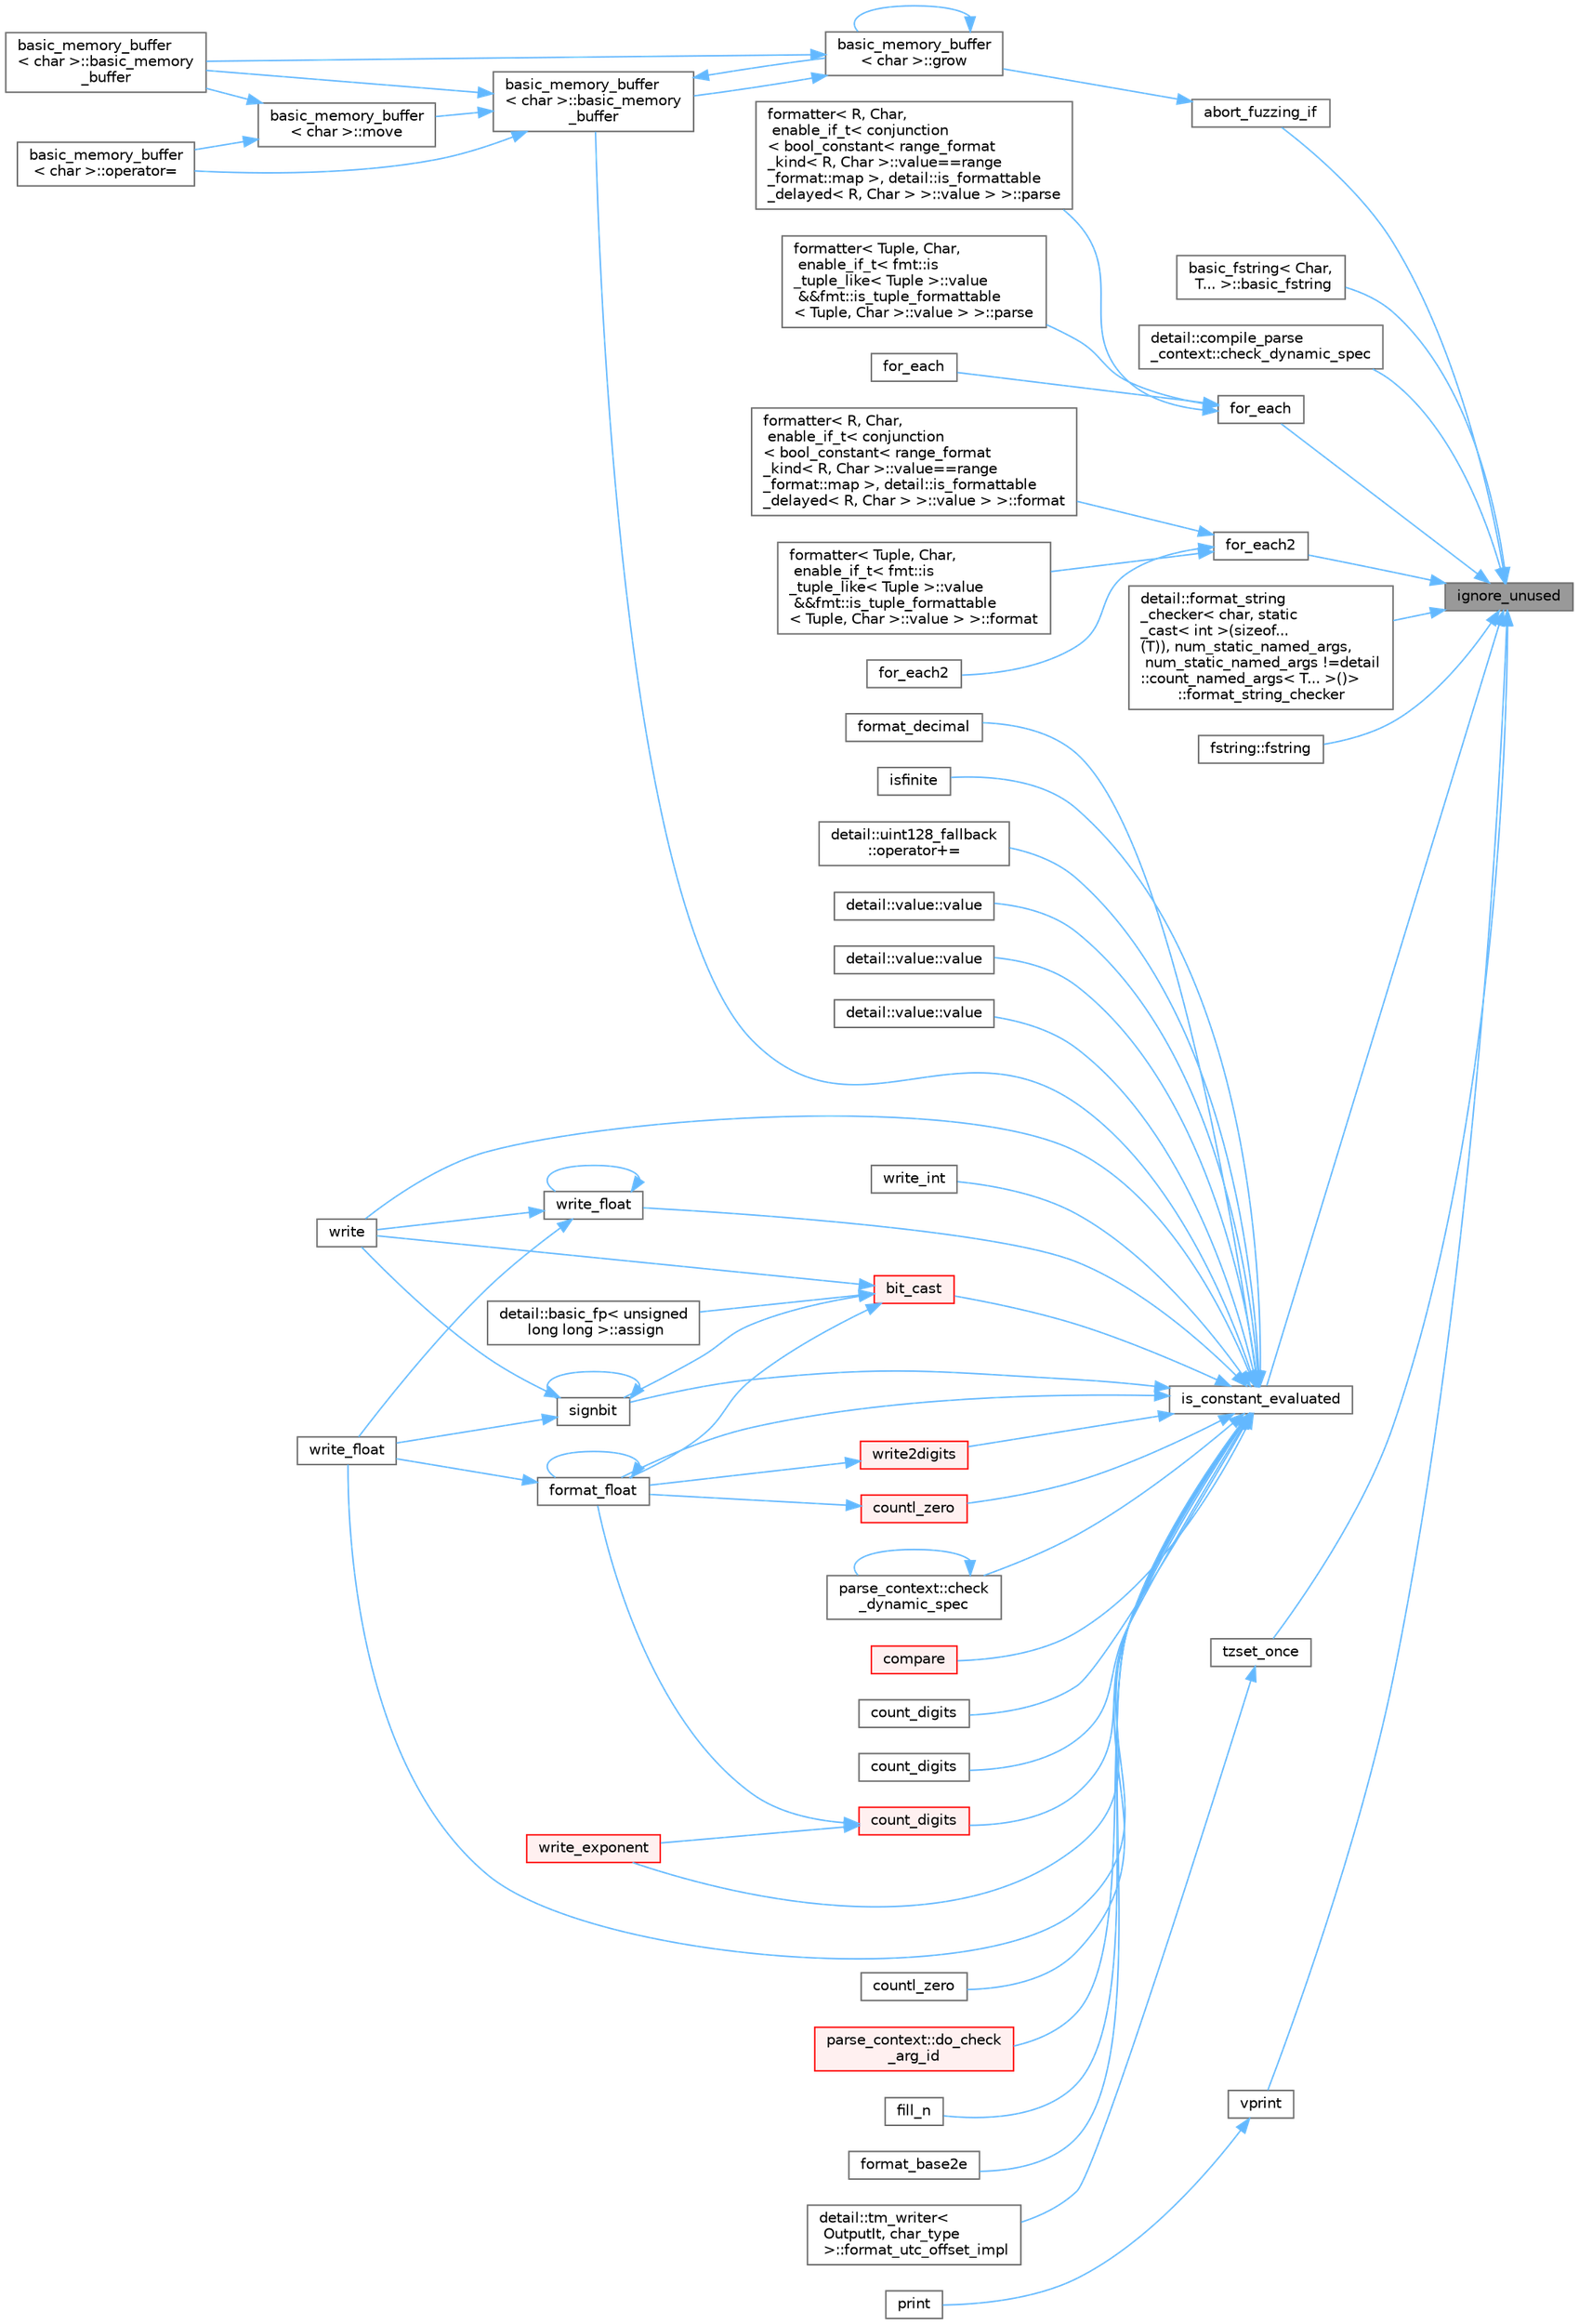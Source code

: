 digraph "ignore_unused"
{
 // LATEX_PDF_SIZE
  bgcolor="transparent";
  edge [fontname=Helvetica,fontsize=10,labelfontname=Helvetica,labelfontsize=10];
  node [fontname=Helvetica,fontsize=10,shape=box,height=0.2,width=0.4];
  rankdir="RL";
  Node1 [id="Node000001",label="ignore_unused",height=0.2,width=0.4,color="gray40", fillcolor="grey60", style="filled", fontcolor="black",tooltip=" "];
  Node1 -> Node2 [id="edge1_Node000001_Node000002",dir="back",color="steelblue1",style="solid",tooltip=" "];
  Node2 [id="Node000002",label="abort_fuzzing_if",height=0.2,width=0.4,color="grey40", fillcolor="white", style="filled",URL="$namespacedetail.html#a84f48226caf03f34fa99baa9d8d30a29",tooltip=" "];
  Node2 -> Node3 [id="edge2_Node000002_Node000003",dir="back",color="steelblue1",style="solid",tooltip=" "];
  Node3 [id="Node000003",label="basic_memory_buffer\l\< char \>::grow",height=0.2,width=0.4,color="grey40", fillcolor="white", style="filled",URL="$classbasic__memory__buffer.html#a120d9cc8b156d6d83b9dc76a211d7e8a",tooltip=" "];
  Node3 -> Node4 [id="edge3_Node000003_Node000004",dir="back",color="steelblue1",style="solid",tooltip=" "];
  Node4 [id="Node000004",label="basic_memory_buffer\l\< char \>::basic_memory\l_buffer",height=0.2,width=0.4,color="grey40", fillcolor="white", style="filled",URL="$classbasic__memory__buffer.html#ae94382d27939b96f51bc82fa5badf8bc",tooltip=" "];
  Node3 -> Node5 [id="edge4_Node000003_Node000005",dir="back",color="steelblue1",style="solid",tooltip=" "];
  Node5 [id="Node000005",label="basic_memory_buffer\l\< char \>::basic_memory\l_buffer",height=0.2,width=0.4,color="grey40", fillcolor="white", style="filled",URL="$classbasic__memory__buffer.html#ab4a6c84a7445e69dc98d420e4f12aa59",tooltip=" "];
  Node5 -> Node4 [id="edge5_Node000005_Node000004",dir="back",color="steelblue1",style="solid",tooltip=" "];
  Node5 -> Node3 [id="edge6_Node000005_Node000003",dir="back",color="steelblue1",style="solid",tooltip=" "];
  Node5 -> Node6 [id="edge7_Node000005_Node000006",dir="back",color="steelblue1",style="solid",tooltip=" "];
  Node6 [id="Node000006",label="basic_memory_buffer\l\< char \>::move",height=0.2,width=0.4,color="grey40", fillcolor="white", style="filled",URL="$classbasic__memory__buffer.html#a72128f03973fe818bb882bc8130f0b86",tooltip=" "];
  Node6 -> Node4 [id="edge8_Node000006_Node000004",dir="back",color="steelblue1",style="solid",tooltip=" "];
  Node6 -> Node7 [id="edge9_Node000006_Node000007",dir="back",color="steelblue1",style="solid",tooltip=" "];
  Node7 [id="Node000007",label="basic_memory_buffer\l\< char \>::operator=",height=0.2,width=0.4,color="grey40", fillcolor="white", style="filled",URL="$classbasic__memory__buffer.html#a9ac2316598f0b4aae00fc99d1787c91b",tooltip=" "];
  Node5 -> Node7 [id="edge10_Node000005_Node000007",dir="back",color="steelblue1",style="solid",tooltip=" "];
  Node3 -> Node3 [id="edge11_Node000003_Node000003",dir="back",color="steelblue1",style="solid",tooltip=" "];
  Node1 -> Node8 [id="edge12_Node000001_Node000008",dir="back",color="steelblue1",style="solid",tooltip=" "];
  Node8 [id="Node000008",label="basic_fstring\< Char,\l T... \>::basic_fstring",height=0.2,width=0.4,color="grey40", fillcolor="white", style="filled",URL="$structbasic__fstring.html#ab7f45f662b7443f4555a1a139d8dd0bc",tooltip=" "];
  Node1 -> Node9 [id="edge13_Node000001_Node000009",dir="back",color="steelblue1",style="solid",tooltip=" "];
  Node9 [id="Node000009",label="detail::compile_parse\l_context::check_dynamic_spec",height=0.2,width=0.4,color="grey40", fillcolor="white", style="filled",URL="$classdetail_1_1compile__parse__context.html#ab75db4217e59147b8daa6e39102a3241",tooltip=" "];
  Node1 -> Node10 [id="edge14_Node000001_Node000010",dir="back",color="steelblue1",style="solid",tooltip=" "];
  Node10 [id="Node000010",label="for_each",height=0.2,width=0.4,color="grey40", fillcolor="white", style="filled",URL="$namespacedetail.html#aeb21be47b4a0e753af033f2f6c52dc41",tooltip=" "];
  Node10 -> Node11 [id="edge15_Node000010_Node000011",dir="back",color="steelblue1",style="solid",tooltip=" "];
  Node11 [id="Node000011",label="for_each",height=0.2,width=0.4,color="grey40", fillcolor="white", style="filled",URL="$namespacedetail.html#a01a3fc556b1a17c23cf575e2e0747ed1",tooltip=" "];
  Node10 -> Node12 [id="edge16_Node000010_Node000012",dir="back",color="steelblue1",style="solid",tooltip=" "];
  Node12 [id="Node000012",label="formatter\< R, Char,\l enable_if_t\< conjunction\l\< bool_constant\< range_format\l_kind\< R, Char \>::value==range\l_format::map \>, detail::is_formattable\l_delayed\< R, Char \> \>::value \> \>::parse",height=0.2,width=0.4,color="grey40", fillcolor="white", style="filled",URL="$structformatter_3_01_r_00_01_char_00_01enable__if__t_3_01conjunction_3_01bool__constant_3_01rang682dfa2fd4997d6674e20e6d81a60e99.html#a8ab971982084b0d00677071064adc679",tooltip=" "];
  Node10 -> Node13 [id="edge17_Node000010_Node000013",dir="back",color="steelblue1",style="solid",tooltip=" "];
  Node13 [id="Node000013",label="formatter\< Tuple, Char,\l enable_if_t\< fmt::is\l_tuple_like\< Tuple \>::value\l &&fmt::is_tuple_formattable\l\< Tuple, Char \>::value \> \>::parse",height=0.2,width=0.4,color="grey40", fillcolor="white", style="filled",URL="$structformatter_3_01_tuple_00_01_char_00_01enable__if__t_3_01fmt_1_1is__tuple__like_3_01_tuple_0858257f959bf6fea2bf2f677029fa45e.html#a8ab971982084b0d00677071064adc679",tooltip=" "];
  Node1 -> Node14 [id="edge18_Node000001_Node000014",dir="back",color="steelblue1",style="solid",tooltip=" "];
  Node14 [id="Node000014",label="for_each2",height=0.2,width=0.4,color="grey40", fillcolor="white", style="filled",URL="$namespacedetail.html#aa1881623e4a32cf3c22983a949361149",tooltip=" "];
  Node14 -> Node15 [id="edge19_Node000014_Node000015",dir="back",color="steelblue1",style="solid",tooltip=" "];
  Node15 [id="Node000015",label="for_each2",height=0.2,width=0.4,color="grey40", fillcolor="white", style="filled",URL="$namespacedetail.html#ad91f8b6f1818786ac069451c8deaf6e2",tooltip=" "];
  Node14 -> Node16 [id="edge20_Node000014_Node000016",dir="back",color="steelblue1",style="solid",tooltip=" "];
  Node16 [id="Node000016",label="formatter\< R, Char,\l enable_if_t\< conjunction\l\< bool_constant\< range_format\l_kind\< R, Char \>::value==range\l_format::map \>, detail::is_formattable\l_delayed\< R, Char \> \>::value \> \>::format",height=0.2,width=0.4,color="grey40", fillcolor="white", style="filled",URL="$structformatter_3_01_r_00_01_char_00_01enable__if__t_3_01conjunction_3_01bool__constant_3_01rang682dfa2fd4997d6674e20e6d81a60e99.html#a81ac6098102ec316574a1a9f94bf0211",tooltip=" "];
  Node14 -> Node17 [id="edge21_Node000014_Node000017",dir="back",color="steelblue1",style="solid",tooltip=" "];
  Node17 [id="Node000017",label="formatter\< Tuple, Char,\l enable_if_t\< fmt::is\l_tuple_like\< Tuple \>::value\l &&fmt::is_tuple_formattable\l\< Tuple, Char \>::value \> \>::format",height=0.2,width=0.4,color="grey40", fillcolor="white", style="filled",URL="$structformatter_3_01_tuple_00_01_char_00_01enable__if__t_3_01fmt_1_1is__tuple__like_3_01_tuple_0858257f959bf6fea2bf2f677029fa45e.html#aaed9a154dbcbbe9aceb075aad7bb2f9d",tooltip=" "];
  Node1 -> Node18 [id="edge22_Node000001_Node000018",dir="back",color="steelblue1",style="solid",tooltip=" "];
  Node18 [id="Node000018",label="detail::format_string\l_checker\< char, static\l_cast\< int \>(sizeof...\l(T)), num_static_named_args,\l num_static_named_args !=detail\l::count_named_args\< T... \>()\>\l::format_string_checker",height=0.2,width=0.4,color="grey40", fillcolor="white", style="filled",URL="$classdetail_1_1format__string__checker.html#a1fb7d3a19c511fca6e49df7c47d417ca",tooltip=" "];
  Node1 -> Node19 [id="edge23_Node000001_Node000019",dir="back",color="steelblue1",style="solid",tooltip=" "];
  Node19 [id="Node000019",label="fstring::fstring",height=0.2,width=0.4,color="grey40", fillcolor="white", style="filled",URL="$structfstring.html#a035cd97b58de31e59b5458a3c837cbff",tooltip=" "];
  Node1 -> Node20 [id="edge24_Node000001_Node000020",dir="back",color="steelblue1",style="solid",tooltip=" "];
  Node20 [id="Node000020",label="is_constant_evaluated",height=0.2,width=0.4,color="grey40", fillcolor="white", style="filled",URL="$namespacedetail.html#aa88c553e0935b1aa6f21ac8045cf2335",tooltip=" "];
  Node20 -> Node5 [id="edge25_Node000020_Node000005",dir="back",color="steelblue1",style="solid",tooltip=" "];
  Node20 -> Node21 [id="edge26_Node000020_Node000021",dir="back",color="steelblue1",style="solid",tooltip=" "];
  Node21 [id="Node000021",label="bit_cast",height=0.2,width=0.4,color="red", fillcolor="#FFF0F0", style="filled",URL="$namespacedetail.html#a68cc0da968a823f01db50bc3958c996a",tooltip=" "];
  Node21 -> Node22 [id="edge27_Node000021_Node000022",dir="back",color="steelblue1",style="solid",tooltip=" "];
  Node22 [id="Node000022",label="detail::basic_fp\< unsigned\l long long \>::assign",height=0.2,width=0.4,color="grey40", fillcolor="white", style="filled",URL="$structdetail_1_1basic__fp.html#ae4a39682504a114dff51693d7d53ebb0",tooltip=" "];
  Node21 -> Node24 [id="edge28_Node000021_Node000024",dir="back",color="steelblue1",style="solid",tooltip=" "];
  Node24 [id="Node000024",label="format_float",height=0.2,width=0.4,color="grey40", fillcolor="white", style="filled",URL="$namespacedetail.html#a6f5e9a91b995411cd8aa9d6870e8bcdd",tooltip=" "];
  Node24 -> Node24 [id="edge29_Node000024_Node000024",dir="back",color="steelblue1",style="solid",tooltip=" "];
  Node24 -> Node25 [id="edge30_Node000024_Node000025",dir="back",color="steelblue1",style="solid",tooltip=" "];
  Node25 [id="Node000025",label="write_float",height=0.2,width=0.4,color="grey40", fillcolor="white", style="filled",URL="$namespacedetail.html#a503a3fdae408f07dae7003840f786b53",tooltip=" "];
  Node21 -> Node122 [id="edge31_Node000021_Node000122",dir="back",color="steelblue1",style="solid",tooltip=" "];
  Node122 [id="Node000122",label="signbit",height=0.2,width=0.4,color="grey40", fillcolor="white", style="filled",URL="$namespacedetail.html#a9dffefc41110dec0e760d10e635de1a3",tooltip=" "];
  Node122 -> Node122 [id="edge32_Node000122_Node000122",dir="back",color="steelblue1",style="solid",tooltip=" "];
  Node122 -> Node123 [id="edge33_Node000122_Node000123",dir="back",color="steelblue1",style="solid",tooltip=" "];
  Node123 [id="Node000123",label="write",height=0.2,width=0.4,color="grey40", fillcolor="white", style="filled",URL="$namespacedetail.html#a6da38163e1b603603b3deb3d8ad67b30",tooltip=" "];
  Node122 -> Node25 [id="edge34_Node000122_Node000025",dir="back",color="steelblue1",style="solid",tooltip=" "];
  Node21 -> Node123 [id="edge35_Node000021_Node000123",dir="back",color="steelblue1",style="solid",tooltip=" "];
  Node20 -> Node126 [id="edge36_Node000020_Node000126",dir="back",color="steelblue1",style="solid",tooltip=" "];
  Node126 [id="Node000126",label="parse_context::check\l_dynamic_spec",height=0.2,width=0.4,color="grey40", fillcolor="white", style="filled",URL="$classparse__context.html#ab75db4217e59147b8daa6e39102a3241",tooltip=" "];
  Node126 -> Node126 [id="edge37_Node000126_Node000126",dir="back",color="steelblue1",style="solid",tooltip=" "];
  Node20 -> Node127 [id="edge38_Node000020_Node000127",dir="back",color="steelblue1",style="solid",tooltip=" "];
  Node127 [id="Node000127",label="compare",height=0.2,width=0.4,color="red", fillcolor="#FFF0F0", style="filled",URL="$namespacedetail.html#a7725ab980186ad9da0c310532b9d7968",tooltip=" "];
  Node20 -> Node131 [id="edge39_Node000020_Node000131",dir="back",color="steelblue1",style="solid",tooltip=" "];
  Node131 [id="Node000131",label="count_digits",height=0.2,width=0.4,color="grey40", fillcolor="white", style="filled",URL="$namespacedetail.html#a150e43b59e1fb980a008f1e2ebc71749",tooltip=" "];
  Node20 -> Node132 [id="edge40_Node000020_Node000132",dir="back",color="steelblue1",style="solid",tooltip=" "];
  Node132 [id="Node000132",label="count_digits",height=0.2,width=0.4,color="grey40", fillcolor="white", style="filled",URL="$namespacedetail.html#a700ca97a486ad20d8b03fcdcd8931956",tooltip=" "];
  Node20 -> Node133 [id="edge41_Node000020_Node000133",dir="back",color="steelblue1",style="solid",tooltip=" "];
  Node133 [id="Node000133",label="count_digits",height=0.2,width=0.4,color="red", fillcolor="#FFF0F0", style="filled",URL="$namespacedetail.html#a38d4dda9709bd099ccaa8307de424263",tooltip=" "];
  Node133 -> Node24 [id="edge42_Node000133_Node000024",dir="back",color="steelblue1",style="solid",tooltip=" "];
  Node133 -> Node145 [id="edge43_Node000133_Node000145",dir="back",color="steelblue1",style="solid",tooltip=" "];
  Node145 [id="Node000145",label="write_exponent",height=0.2,width=0.4,color="red", fillcolor="#FFF0F0", style="filled",URL="$namespacedetail.html#a3192eeff8d0794148fef5e2d9f681f72",tooltip=" "];
  Node20 -> Node172 [id="edge44_Node000020_Node000172",dir="back",color="steelblue1",style="solid",tooltip=" "];
  Node172 [id="Node000172",label="countl_zero",height=0.2,width=0.4,color="red", fillcolor="#FFF0F0", style="filled",URL="$namespacedetail.html#a5c2791e3ff8dfd514d42caf15e1c5dd3",tooltip=" "];
  Node172 -> Node24 [id="edge45_Node000172_Node000024",dir="back",color="steelblue1",style="solid",tooltip=" "];
  Node20 -> Node174 [id="edge46_Node000020_Node000174",dir="back",color="steelblue1",style="solid",tooltip=" "];
  Node174 [id="Node000174",label="countl_zero",height=0.2,width=0.4,color="grey40", fillcolor="white", style="filled",URL="$namespacedetail.html#aee508e3f7a43501f1a3055d9141e75fd",tooltip=" "];
  Node20 -> Node175 [id="edge47_Node000020_Node000175",dir="back",color="steelblue1",style="solid",tooltip=" "];
  Node175 [id="Node000175",label="parse_context::do_check\l_arg_id",height=0.2,width=0.4,color="red", fillcolor="#FFF0F0", style="filled",URL="$classparse__context.html#ab297d72d5eaa80978c47c110e45d781d",tooltip=" "];
  Node20 -> Node182 [id="edge48_Node000020_Node000182",dir="back",color="steelblue1",style="solid",tooltip=" "];
  Node182 [id="Node000182",label="fill_n",height=0.2,width=0.4,color="grey40", fillcolor="white", style="filled",URL="$namespacedetail.html#aa25d885fb909b7519caab2fa4a5996dc",tooltip=" "];
  Node20 -> Node71 [id="edge49_Node000020_Node000071",dir="back",color="steelblue1",style="solid",tooltip=" "];
  Node71 [id="Node000071",label="format_base2e",height=0.2,width=0.4,color="grey40", fillcolor="white", style="filled",URL="$namespacedetail.html#a644fd262d53d87df245ef443e97a9817",tooltip=" "];
  Node20 -> Node72 [id="edge50_Node000020_Node000072",dir="back",color="steelblue1",style="solid",tooltip=" "];
  Node72 [id="Node000072",label="format_decimal",height=0.2,width=0.4,color="grey40", fillcolor="white", style="filled",URL="$namespacedetail.html#a31f1c8fd33b9eebb81a5626225feeace",tooltip=" "];
  Node20 -> Node24 [id="edge51_Node000020_Node000024",dir="back",color="steelblue1",style="solid",tooltip=" "];
  Node20 -> Node183 [id="edge52_Node000020_Node000183",dir="back",color="steelblue1",style="solid",tooltip=" "];
  Node183 [id="Node000183",label="isfinite",height=0.2,width=0.4,color="grey40", fillcolor="white", style="filled",URL="$namespacedetail.html#a279ff0ca797232ddef67fae39c0f931a",tooltip=" "];
  Node20 -> Node184 [id="edge53_Node000020_Node000184",dir="back",color="steelblue1",style="solid",tooltip=" "];
  Node184 [id="Node000184",label="detail::uint128_fallback\l::operator+=",height=0.2,width=0.4,color="grey40", fillcolor="white", style="filled",URL="$classdetail_1_1uint128__fallback.html#a9ca10840b20f8c00cf963946843f5d0b",tooltip=" "];
  Node20 -> Node122 [id="edge54_Node000020_Node000122",dir="back",color="steelblue1",style="solid",tooltip=" "];
  Node20 -> Node185 [id="edge55_Node000020_Node000185",dir="back",color="steelblue1",style="solid",tooltip=" "];
  Node185 [id="Node000185",label="detail::value::value",height=0.2,width=0.4,color="grey40", fillcolor="white", style="filled",URL="$classdetail_1_1value.html#a90efdbbedefaaf371d90adcafdca3a67",tooltip=" "];
  Node20 -> Node186 [id="edge56_Node000020_Node000186",dir="back",color="steelblue1",style="solid",tooltip=" "];
  Node186 [id="Node000186",label="detail::value::value",height=0.2,width=0.4,color="grey40", fillcolor="white", style="filled",URL="$classdetail_1_1value.html#ac112e9305892782b42223325c5f803fa",tooltip=" "];
  Node20 -> Node187 [id="edge57_Node000020_Node000187",dir="back",color="steelblue1",style="solid",tooltip=" "];
  Node187 [id="Node000187",label="detail::value::value",height=0.2,width=0.4,color="grey40", fillcolor="white", style="filled",URL="$classdetail_1_1value.html#adc6bb2d01aab8bae44ec65c17035a8cb",tooltip=" "];
  Node20 -> Node123 [id="edge58_Node000020_Node000123",dir="back",color="steelblue1",style="solid",tooltip=" "];
  Node20 -> Node188 [id="edge59_Node000020_Node000188",dir="back",color="steelblue1",style="solid",tooltip=" "];
  Node188 [id="Node000188",label="write2digits",height=0.2,width=0.4,color="red", fillcolor="#FFF0F0", style="filled",URL="$namespacedetail.html#ab5f59fc44586297ecd385bcf8416eb9c",tooltip=" "];
  Node188 -> Node24 [id="edge60_Node000188_Node000024",dir="back",color="steelblue1",style="solid",tooltip=" "];
  Node20 -> Node145 [id="edge61_Node000020_Node000145",dir="back",color="steelblue1",style="solid",tooltip=" "];
  Node20 -> Node189 [id="edge62_Node000020_Node000189",dir="back",color="steelblue1",style="solid",tooltip=" "];
  Node189 [id="Node000189",label="write_float",height=0.2,width=0.4,color="grey40", fillcolor="white", style="filled",URL="$namespacedetail.html#afce601fa589dde492318318776d679f8",tooltip=" "];
  Node189 -> Node123 [id="edge63_Node000189_Node000123",dir="back",color="steelblue1",style="solid",tooltip=" "];
  Node189 -> Node189 [id="edge64_Node000189_Node000189",dir="back",color="steelblue1",style="solid",tooltip=" "];
  Node189 -> Node25 [id="edge65_Node000189_Node000025",dir="back",color="steelblue1",style="solid",tooltip=" "];
  Node20 -> Node25 [id="edge66_Node000020_Node000025",dir="back",color="steelblue1",style="solid",tooltip=" "];
  Node20 -> Node153 [id="edge67_Node000020_Node000153",dir="back",color="steelblue1",style="solid",tooltip=" "];
  Node153 [id="Node000153",label="write_int",height=0.2,width=0.4,color="grey40", fillcolor="white", style="filled",URL="$namespacedetail.html#a0dc2ace9cfb00f77921ab5c78fe1cdde",tooltip=" "];
  Node1 -> Node190 [id="edge68_Node000001_Node000190",dir="back",color="steelblue1",style="solid",tooltip=" "];
  Node190 [id="Node000190",label="tzset_once",height=0.2,width=0.4,color="grey40", fillcolor="white", style="filled",URL="$namespacedetail.html#a05a867daf6550fa7b1be57012e5b8a8d",tooltip=" "];
  Node190 -> Node191 [id="edge69_Node000190_Node000191",dir="back",color="steelblue1",style="solid",tooltip=" "];
  Node191 [id="Node000191",label="detail::tm_writer\<\l OutputIt, char_type\l \>::format_utc_offset_impl",height=0.2,width=0.4,color="grey40", fillcolor="white", style="filled",URL="$classdetail_1_1tm__writer.html#a0d16042db5dbfa6666911df592543d4a",tooltip=" "];
  Node1 -> Node192 [id="edge70_Node000001_Node000192",dir="back",color="steelblue1",style="solid",tooltip=" "];
  Node192 [id="Node000192",label="vprint",height=0.2,width=0.4,color="grey40", fillcolor="white", style="filled",URL="$ostream_8h.html#a5a12ace2368ad2613bac4c16637a97ec",tooltip=" "];
  Node192 -> Node193 [id="edge71_Node000192_Node000193",dir="back",color="steelblue1",style="solid",tooltip=" "];
  Node193 [id="Node000193",label="print",height=0.2,width=0.4,color="grey40", fillcolor="white", style="filled",URL="$ostream_8h.html#a3883cc4dedb6840173d3ca9699e7693c",tooltip="Prints formatted data to the stream os."];
}
